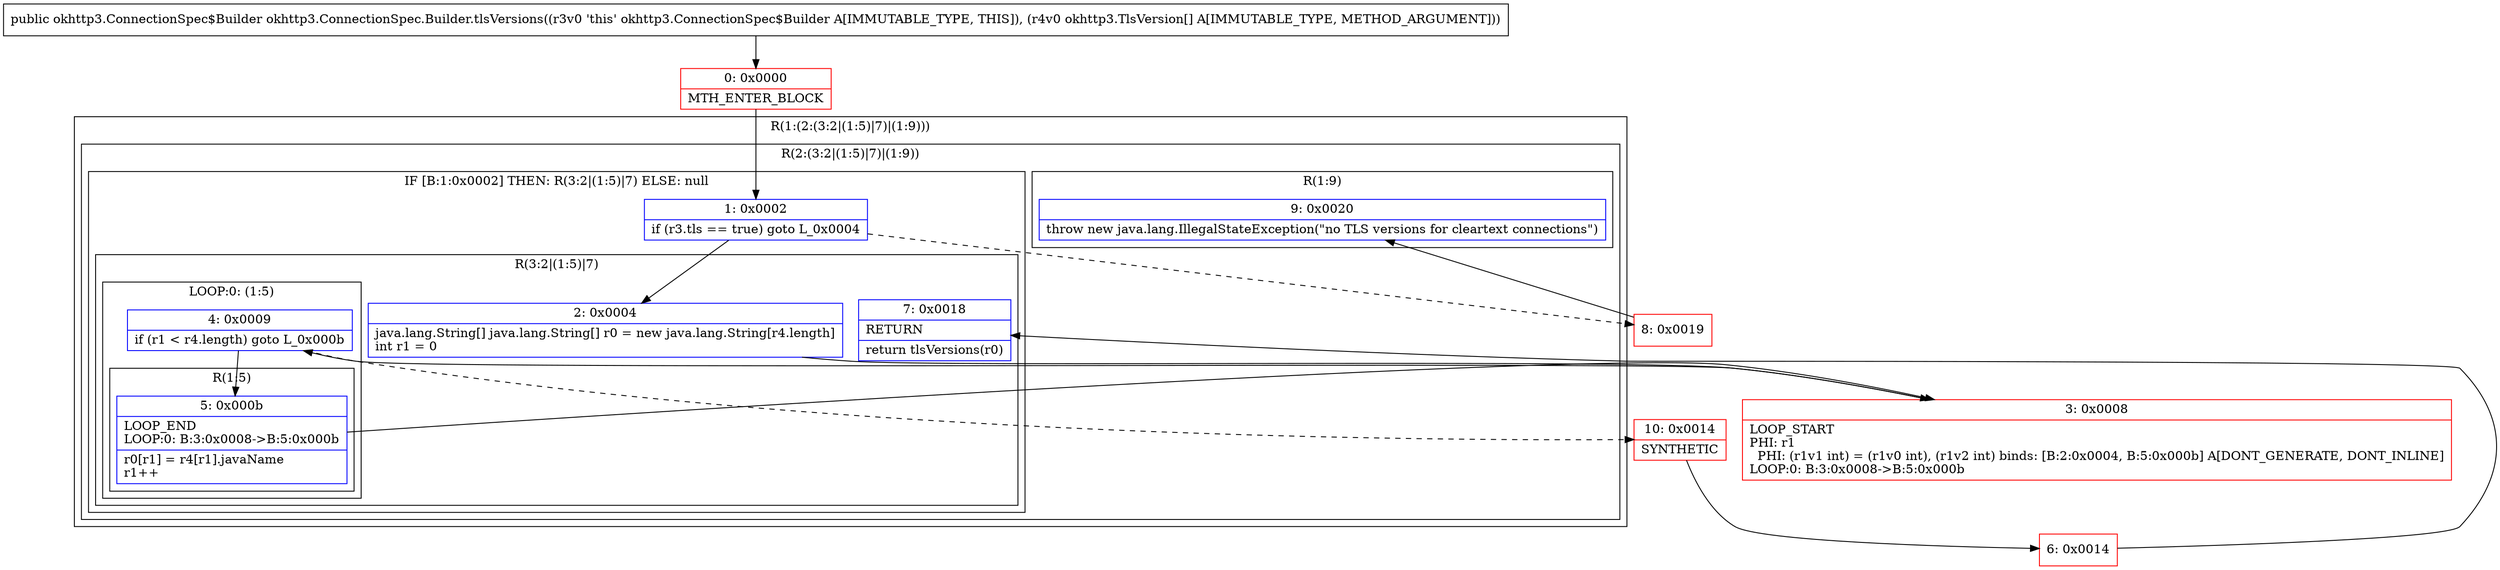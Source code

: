 digraph "CFG forokhttp3.ConnectionSpec.Builder.tlsVersions([Lokhttp3\/TlsVersion;)Lokhttp3\/ConnectionSpec$Builder;" {
subgraph cluster_Region_1336998773 {
label = "R(1:(2:(3:2|(1:5)|7)|(1:9)))";
node [shape=record,color=blue];
subgraph cluster_Region_905494585 {
label = "R(2:(3:2|(1:5)|7)|(1:9))";
node [shape=record,color=blue];
subgraph cluster_IfRegion_37824323 {
label = "IF [B:1:0x0002] THEN: R(3:2|(1:5)|7) ELSE: null";
node [shape=record,color=blue];
Node_1 [shape=record,label="{1\:\ 0x0002|if (r3.tls == true) goto L_0x0004\l}"];
subgraph cluster_Region_1999132584 {
label = "R(3:2|(1:5)|7)";
node [shape=record,color=blue];
Node_2 [shape=record,label="{2\:\ 0x0004|java.lang.String[] java.lang.String[] r0 = new java.lang.String[r4.length]\lint r1 = 0\l}"];
subgraph cluster_LoopRegion_2117111549 {
label = "LOOP:0: (1:5)";
node [shape=record,color=blue];
Node_4 [shape=record,label="{4\:\ 0x0009|if (r1 \< r4.length) goto L_0x000b\l}"];
subgraph cluster_Region_2033231187 {
label = "R(1:5)";
node [shape=record,color=blue];
Node_5 [shape=record,label="{5\:\ 0x000b|LOOP_END\lLOOP:0: B:3:0x0008\-\>B:5:0x000b\l|r0[r1] = r4[r1].javaName\lr1++\l}"];
}
}
Node_7 [shape=record,label="{7\:\ 0x0018|RETURN\l|return tlsVersions(r0)\l}"];
}
}
subgraph cluster_Region_1936129481 {
label = "R(1:9)";
node [shape=record,color=blue];
Node_9 [shape=record,label="{9\:\ 0x0020|throw new java.lang.IllegalStateException(\"no TLS versions for cleartext connections\")\l}"];
}
}
}
Node_0 [shape=record,color=red,label="{0\:\ 0x0000|MTH_ENTER_BLOCK\l}"];
Node_3 [shape=record,color=red,label="{3\:\ 0x0008|LOOP_START\lPHI: r1 \l  PHI: (r1v1 int) = (r1v0 int), (r1v2 int) binds: [B:2:0x0004, B:5:0x000b] A[DONT_GENERATE, DONT_INLINE]\lLOOP:0: B:3:0x0008\-\>B:5:0x000b\l}"];
Node_6 [shape=record,color=red,label="{6\:\ 0x0014}"];
Node_8 [shape=record,color=red,label="{8\:\ 0x0019}"];
Node_10 [shape=record,color=red,label="{10\:\ 0x0014|SYNTHETIC\l}"];
MethodNode[shape=record,label="{public okhttp3.ConnectionSpec$Builder okhttp3.ConnectionSpec.Builder.tlsVersions((r3v0 'this' okhttp3.ConnectionSpec$Builder A[IMMUTABLE_TYPE, THIS]), (r4v0 okhttp3.TlsVersion[] A[IMMUTABLE_TYPE, METHOD_ARGUMENT])) }"];
MethodNode -> Node_0;
Node_1 -> Node_2;
Node_1 -> Node_8[style=dashed];
Node_2 -> Node_3;
Node_4 -> Node_5;
Node_4 -> Node_10[style=dashed];
Node_5 -> Node_3;
Node_0 -> Node_1;
Node_3 -> Node_4;
Node_6 -> Node_7;
Node_8 -> Node_9;
Node_10 -> Node_6;
}

